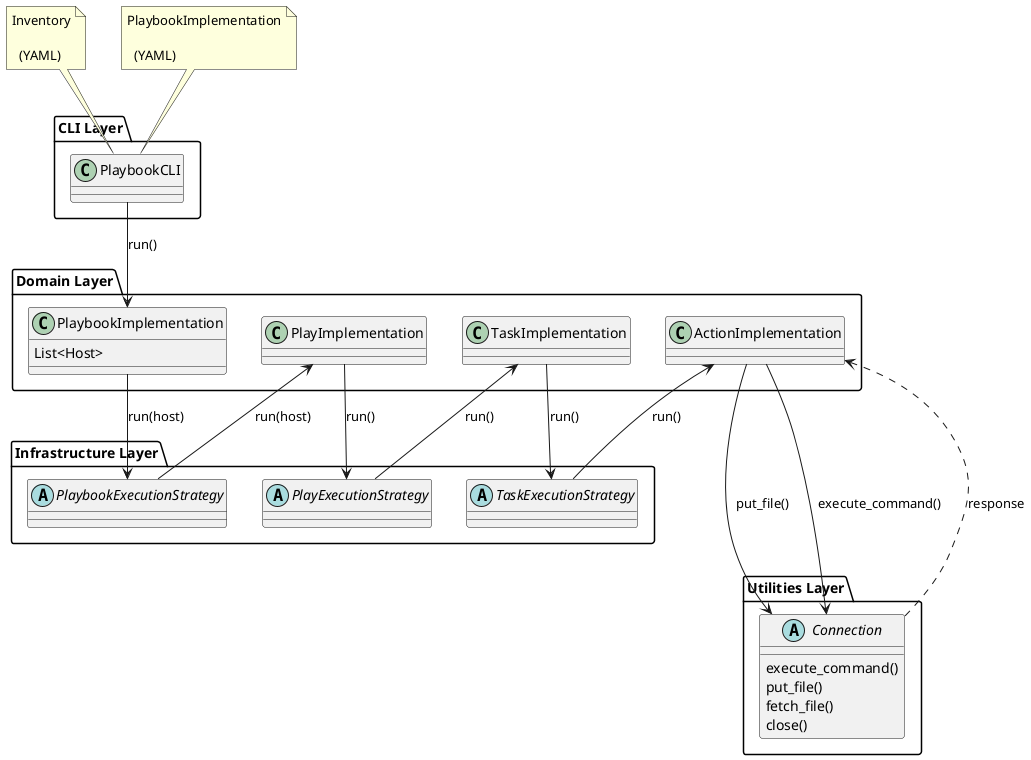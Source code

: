 @startuml

'skinparam backgroundcolor transparent

package "Utilities Layer" {

    abstract Connection
    Connection : execute_command()
    Connection : put_file()
    Connection : fetch_file()
    Connection : close()
}

Package "CLI Layer" {
    class PlaybookCLI
}

note as n1
Inventory

  (YAML)
end note

n1..> PlaybookCLI

note as n2
PlaybookImplementation

  (YAML)
end note

n2..> PlaybookCLI


Package "Domain Layer" {

    class PlaybookImplementation
    PlaybookImplementation : List<Host>
'    PlaybookImplementation -> PlayImplementation : run(host)
    PlaybookCLI --> PlaybookImplementation : run()

    class PlayImplementation
'    PlayImplementation -> TaskImplementation : run()

    class TaskImplementation
'    TaskImplementation -> ActionImplementation : run()

    class ActionImplementation
'    ActionImplementation : run()
    ActionImplementation ---> Connection : put_file()
    ActionImplementation --> Connection : execute_command()
    ActionImplementation <.. Connection : response
}

Package "Infrastructure Layer" {

    abstract PlaybookExecutionStrategy
'    PlaybookExecutor : run()
        PlaybookImplementation --> PlaybookExecutionStrategy : run(host)
        PlaybookExecutionStrategy --> PlayImplementation : run(host)

    abstract PlayExecutionStrategy
        PlayImplementation --> PlayExecutionStrategy : run()
        PlayExecutionStrategy --> TaskImplementation : run()
'        TaskQueueManager <.. TaskImplementation : result

'    class ConcurrencyStrategy
'    StrategyBase : run(PlayIterator, PlayContext)
'    StrategyBase -> WorkerProcess : run()
'    StrategyBase <. WorkerProcess : result

    abstract TaskExecutionStrategy
        TaskImplementation --> TaskExecutionStrategy : run()
        TaskExecutionStrategy --> ActionImplementation : run()
'    TaskExecutor : host
'    TaskExecutor -> ActionBase : run()
'    TaskExecutor <.. ActionBase : data

}

@enduml

